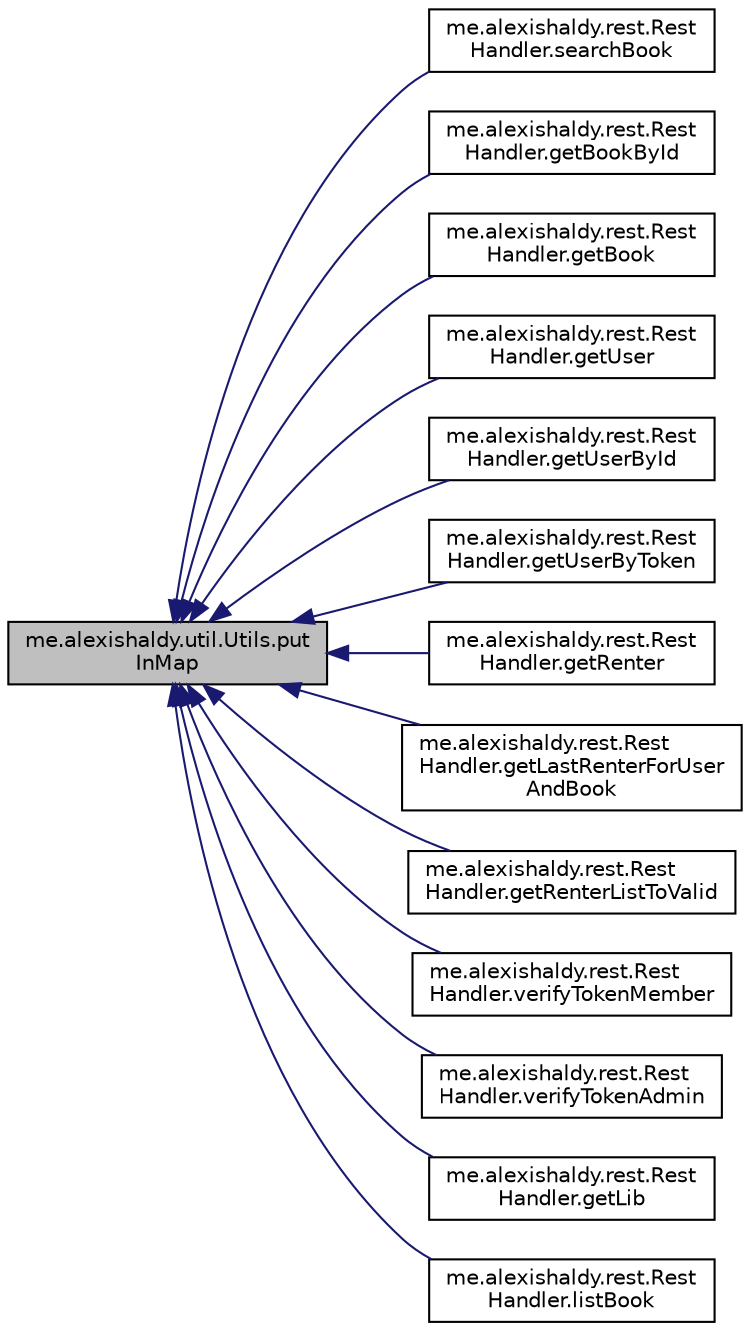 digraph "me.alexishaldy.util.Utils.putInMap"
{
  edge [fontname="Helvetica",fontsize="10",labelfontname="Helvetica",labelfontsize="10"];
  node [fontname="Helvetica",fontsize="10",shape=record];
  rankdir="LR";
  Node11 [label="me.alexishaldy.util.Utils.put\lInMap",height=0.2,width=0.4,color="black", fillcolor="grey75", style="filled", fontcolor="black"];
  Node11 -> Node12 [dir="back",color="midnightblue",fontsize="10",style="solid",fontname="Helvetica"];
  Node12 [label="me.alexishaldy.rest.Rest\lHandler.searchBook",height=0.2,width=0.4,color="black", fillcolor="white", style="filled",URL="$classme_1_1alexishaldy_1_1rest_1_1_rest_handler.html#ab6726d6b76f9ce3106fb4bd6d989cdb6"];
  Node11 -> Node13 [dir="back",color="midnightblue",fontsize="10",style="solid",fontname="Helvetica"];
  Node13 [label="me.alexishaldy.rest.Rest\lHandler.getBookById",height=0.2,width=0.4,color="black", fillcolor="white", style="filled",URL="$classme_1_1alexishaldy_1_1rest_1_1_rest_handler.html#a152fb22d1cf0515d4a82f279a1a9641e"];
  Node11 -> Node14 [dir="back",color="midnightblue",fontsize="10",style="solid",fontname="Helvetica"];
  Node14 [label="me.alexishaldy.rest.Rest\lHandler.getBook",height=0.2,width=0.4,color="black", fillcolor="white", style="filled",URL="$classme_1_1alexishaldy_1_1rest_1_1_rest_handler.html#a5d6da8cfe35b2d18cb2ab6a95093f950"];
  Node11 -> Node15 [dir="back",color="midnightblue",fontsize="10",style="solid",fontname="Helvetica"];
  Node15 [label="me.alexishaldy.rest.Rest\lHandler.getUser",height=0.2,width=0.4,color="black", fillcolor="white", style="filled",URL="$classme_1_1alexishaldy_1_1rest_1_1_rest_handler.html#a3034654b0f45cc748bdf96ca0419d77f"];
  Node11 -> Node16 [dir="back",color="midnightblue",fontsize="10",style="solid",fontname="Helvetica"];
  Node16 [label="me.alexishaldy.rest.Rest\lHandler.getUserById",height=0.2,width=0.4,color="black", fillcolor="white", style="filled",URL="$classme_1_1alexishaldy_1_1rest_1_1_rest_handler.html#a7800934398ac9ad80821a1d22b373550"];
  Node11 -> Node17 [dir="back",color="midnightblue",fontsize="10",style="solid",fontname="Helvetica"];
  Node17 [label="me.alexishaldy.rest.Rest\lHandler.getUserByToken",height=0.2,width=0.4,color="black", fillcolor="white", style="filled",URL="$classme_1_1alexishaldy_1_1rest_1_1_rest_handler.html#aadb74ddef676dfd721beaf1871bae230"];
  Node11 -> Node18 [dir="back",color="midnightblue",fontsize="10",style="solid",fontname="Helvetica"];
  Node18 [label="me.alexishaldy.rest.Rest\lHandler.getRenter",height=0.2,width=0.4,color="black", fillcolor="white", style="filled",URL="$classme_1_1alexishaldy_1_1rest_1_1_rest_handler.html#af853c06dd17910625f879fe452b1ad6b"];
  Node11 -> Node19 [dir="back",color="midnightblue",fontsize="10",style="solid",fontname="Helvetica"];
  Node19 [label="me.alexishaldy.rest.Rest\lHandler.getLastRenterForUser\lAndBook",height=0.2,width=0.4,color="black", fillcolor="white", style="filled",URL="$classme_1_1alexishaldy_1_1rest_1_1_rest_handler.html#a263a0803669b1aa6fa5e89335eac0b39"];
  Node11 -> Node20 [dir="back",color="midnightblue",fontsize="10",style="solid",fontname="Helvetica"];
  Node20 [label="me.alexishaldy.rest.Rest\lHandler.getRenterListToValid",height=0.2,width=0.4,color="black", fillcolor="white", style="filled",URL="$classme_1_1alexishaldy_1_1rest_1_1_rest_handler.html#a59d99b888311615e2ba8fae1083f670a"];
  Node11 -> Node21 [dir="back",color="midnightblue",fontsize="10",style="solid",fontname="Helvetica"];
  Node21 [label="me.alexishaldy.rest.Rest\lHandler.verifyTokenMember",height=0.2,width=0.4,color="black", fillcolor="white", style="filled",URL="$classme_1_1alexishaldy_1_1rest_1_1_rest_handler.html#a7e9b146e84d2dd975699f9d00a8130b3"];
  Node11 -> Node22 [dir="back",color="midnightblue",fontsize="10",style="solid",fontname="Helvetica"];
  Node22 [label="me.alexishaldy.rest.Rest\lHandler.verifyTokenAdmin",height=0.2,width=0.4,color="black", fillcolor="white", style="filled",URL="$classme_1_1alexishaldy_1_1rest_1_1_rest_handler.html#aa627afb20631ae0a2a2442b904eab5a4"];
  Node11 -> Node23 [dir="back",color="midnightblue",fontsize="10",style="solid",fontname="Helvetica"];
  Node23 [label="me.alexishaldy.rest.Rest\lHandler.getLib",height=0.2,width=0.4,color="black", fillcolor="white", style="filled",URL="$classme_1_1alexishaldy_1_1rest_1_1_rest_handler.html#ab35165c2419da6036a920431e8266e8e"];
  Node11 -> Node24 [dir="back",color="midnightblue",fontsize="10",style="solid",fontname="Helvetica"];
  Node24 [label="me.alexishaldy.rest.Rest\lHandler.listBook",height=0.2,width=0.4,color="black", fillcolor="white", style="filled",URL="$classme_1_1alexishaldy_1_1rest_1_1_rest_handler.html#a2db2068e400800b7e9614fc7f6bec3d0"];
}

